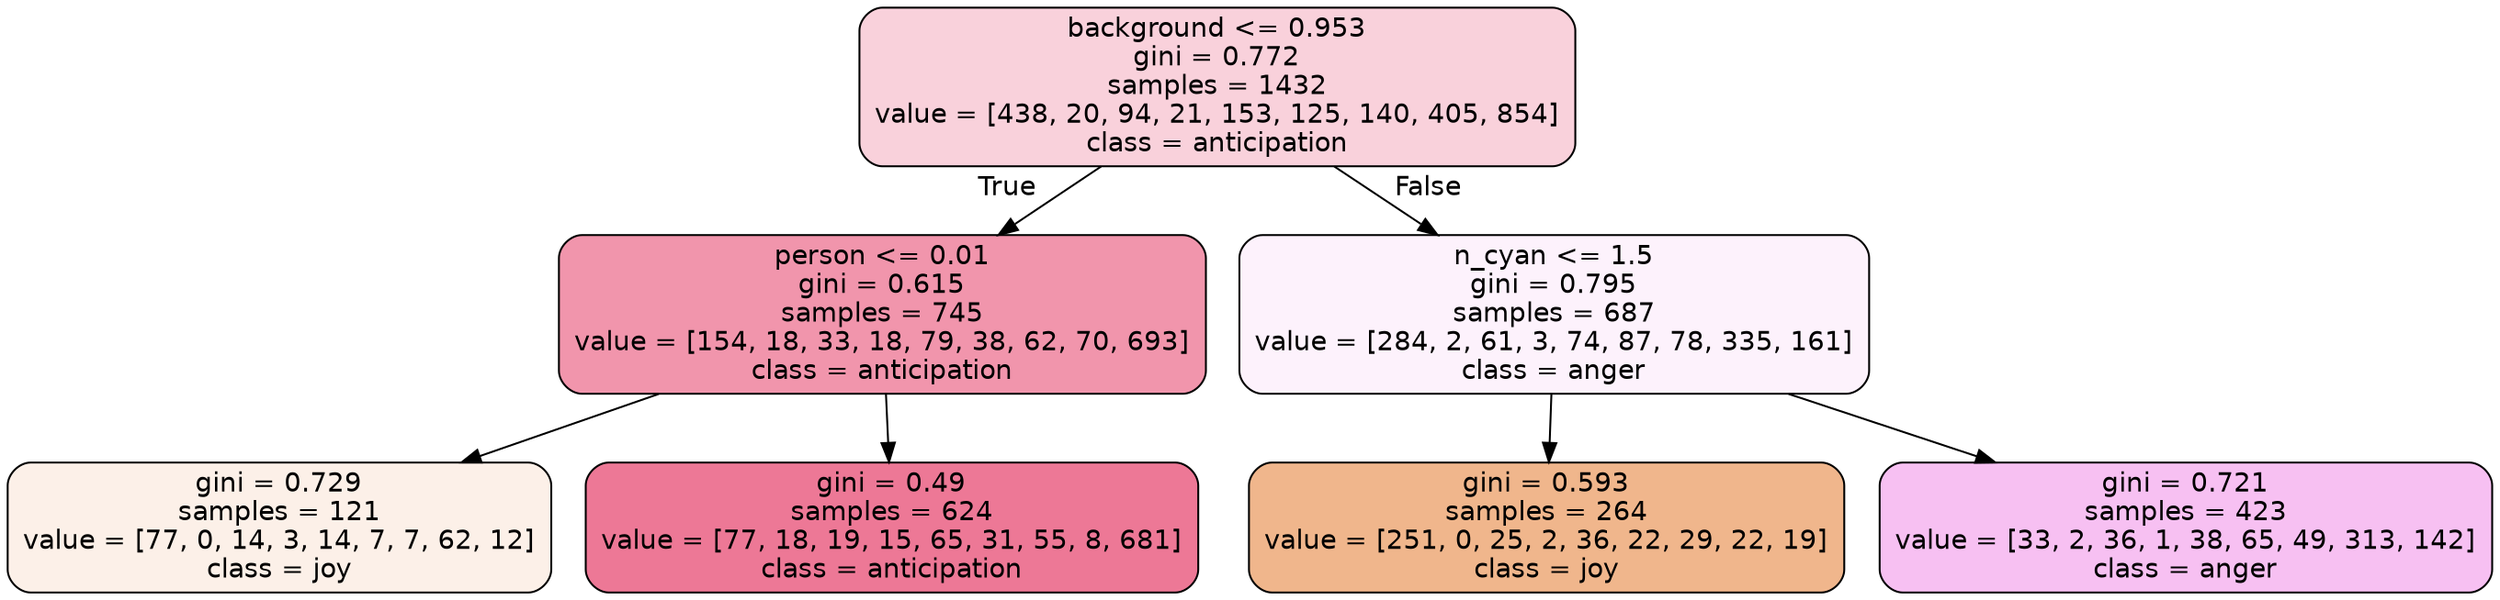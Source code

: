 digraph Tree {
node [shape=box, style="filled, rounded", color="black", fontname=helvetica] ;
edge [fontname=helvetica] ;
0 [label="background <= 0.953\ngini = 0.772\nsamples = 1432\nvalue = [438, 20, 94, 21, 153, 125, 140, 405, 854]\nclass = anticipation", fillcolor="#e539643b"] ;
1 [label="person <= 0.01\ngini = 0.615\nsamples = 745\nvalue = [154, 18, 33, 18, 79, 38, 62, 70, 693]\nclass = anticipation", fillcolor="#e5396488"] ;
0 -> 1 [labeldistance=2.5, labelangle=45, headlabel="True"] ;
2 [label="gini = 0.729\nsamples = 121\nvalue = [77, 0, 14, 3, 14, 7, 7, 62, 12]\nclass = joy", fillcolor="#e581391d"] ;
1 -> 2 ;
3 [label="gini = 0.49\nsamples = 624\nvalue = [77, 18, 19, 15, 65, 31, 55, 8, 681]\nclass = anticipation", fillcolor="#e53964ad"] ;
1 -> 3 ;
4 [label="n_cyan <= 1.5\ngini = 0.795\nsamples = 687\nvalue = [284, 2, 61, 3, 74, 87, 78, 335, 161]\nclass = anger", fillcolor="#e539d710"] ;
0 -> 4 [labeldistance=2.5, labelangle=-45, headlabel="False"] ;
5 [label="gini = 0.593\nsamples = 264\nvalue = [251, 0, 25, 2, 36, 22, 29, 22, 19]\nclass = joy", fillcolor="#e5813994"] ;
4 -> 5 ;
6 [label="gini = 0.721\nsamples = 423\nvalue = [33, 2, 36, 1, 38, 65, 49, 313, 142]\nclass = anger", fillcolor="#e539d751"] ;
4 -> 6 ;
}